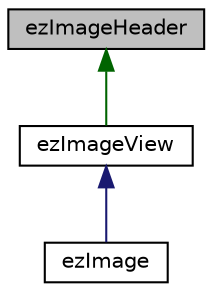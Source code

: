 digraph "ezImageHeader"
{
 // LATEX_PDF_SIZE
  edge [fontname="Helvetica",fontsize="10",labelfontname="Helvetica",labelfontsize="10"];
  node [fontname="Helvetica",fontsize="10",shape=record];
  Node1 [label="ezImageHeader",height=0.2,width=0.4,color="black", fillcolor="grey75", style="filled", fontcolor="black",tooltip="A class containing image meta data, such as format and dimensions."];
  Node1 -> Node2 [dir="back",color="darkgreen",fontsize="10",style="solid",fontname="Helvetica"];
  Node2 [label="ezImageView",height=0.2,width=0.4,color="black", fillcolor="white", style="filled",URL="$d2/d06/classez_image_view.htm",tooltip="A class referencing image data and holding metadata about the image."];
  Node2 -> Node3 [dir="back",color="midnightblue",fontsize="10",style="solid",fontname="Helvetica"];
  Node3 [label="ezImage",height=0.2,width=0.4,color="black", fillcolor="white", style="filled",URL="$d4/d43/classez_image.htm",tooltip="A class containing image data and associated meta data."];
}
